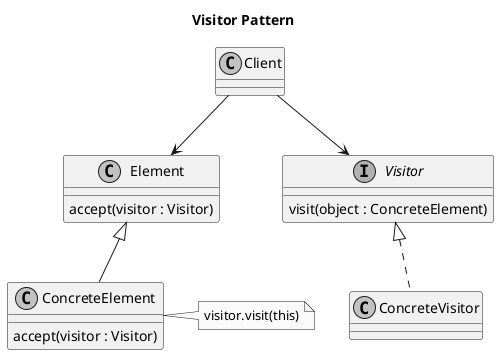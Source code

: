@startuml

skinparam monochrome true

title Visitor Pattern

Client -down-> Element
Client -down-> Visitor

class Client
interface Visitor {
  visit(object : ConcreteElement)
}

class ConcreteVisitor

class Element {
  accept(visitor : Visitor)
}

class ConcreteElement {
  accept(visitor : Visitor)
}
note right: visitor.visit(this)

Visitor <|.. ConcreteVisitor
Element <|-down- ConcreteElement

@enduml
